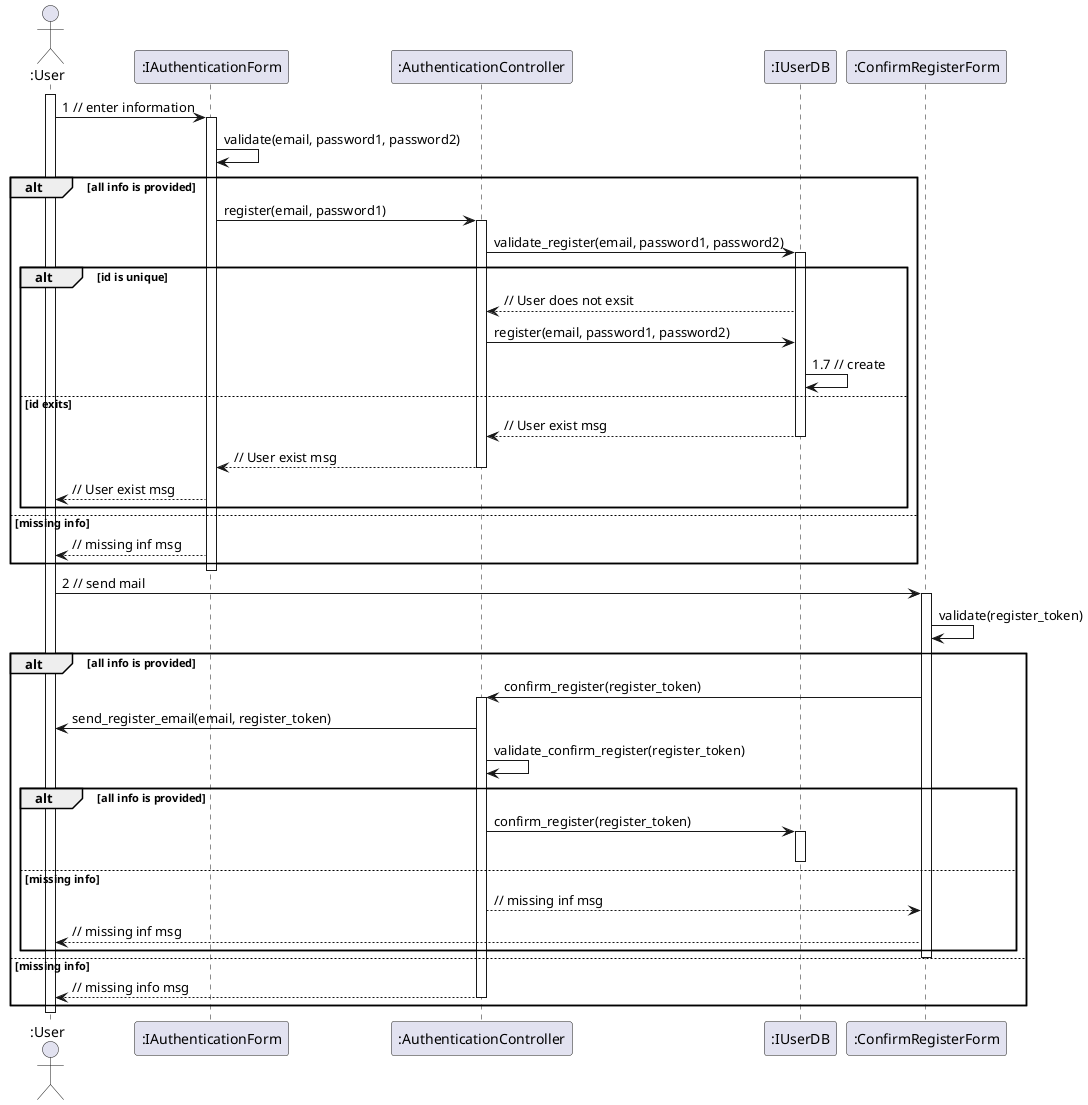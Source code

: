 @startuml
actor ":User"

activate ":User"
":User" -> ":IAuthenticationForm" : 1 // enter information
activate ":IAuthenticationForm"
":IAuthenticationForm" -> ":IAuthenticationForm" : validate(email, password1, password2)

alt all info is provided

":IAuthenticationForm" -> ":AuthenticationController" : register(email, password1)
activate ":AuthenticationController"
":AuthenticationController" -> ":IUserDB" : validate_register(email, password1, password2)
activate ":IUserDB"

alt id is unique

":IUserDB" --> ":AuthenticationController" : // User does not exsit
":AuthenticationController" -> ":IUserDB" : register(email, password1, password2)
":IUserDB" -> ":IUserDB" : 1.7 // create

else id exits

":IUserDB" --> ":AuthenticationController" : // User exist msg
deactivate ":IUserDB"
":AuthenticationController" --> ":IAuthenticationForm" : // User exist msg
deactivate ":AuthenticationController"
":IAuthenticationForm" --> ":User" : // User exist msg
end

else missing info

":IAuthenticationForm" --> ":User" : // missing inf msg

end
deactivate ":IAuthenticationForm"
":User" -> ":ConfirmRegisterForm" : 2 // send mail
activate ":ConfirmRegisterForm"
":ConfirmRegisterForm" -> ":ConfirmRegisterForm" : validate(register_token)

alt all info is provided

":ConfirmRegisterForm" -> ":AuthenticationController" : confirm_register(register_token)
activate ":AuthenticationController"
":AuthenticationController" -> ":User" : send_register_email(email, register_token)
":AuthenticationController" -> ":AuthenticationController" : validate_confirm_register(register_token)

alt all info is provided

":AuthenticationController" -> ":IUserDB" : confirm_register(register_token)
activate ":IUserDB"
deactivate ":IUserDB"
else missing info

":AuthenticationController" --> ":ConfirmRegisterForm" : // missing inf msg
":ConfirmRegisterForm" --> ":User" : // missing inf msg

end
deactivate ":ConfirmRegisterForm"

else missing info

":AuthenticationController" --> ":User" : // missing info msg
deactivate ":AuthenticationController"
end
deactivate ":User"
@enduml